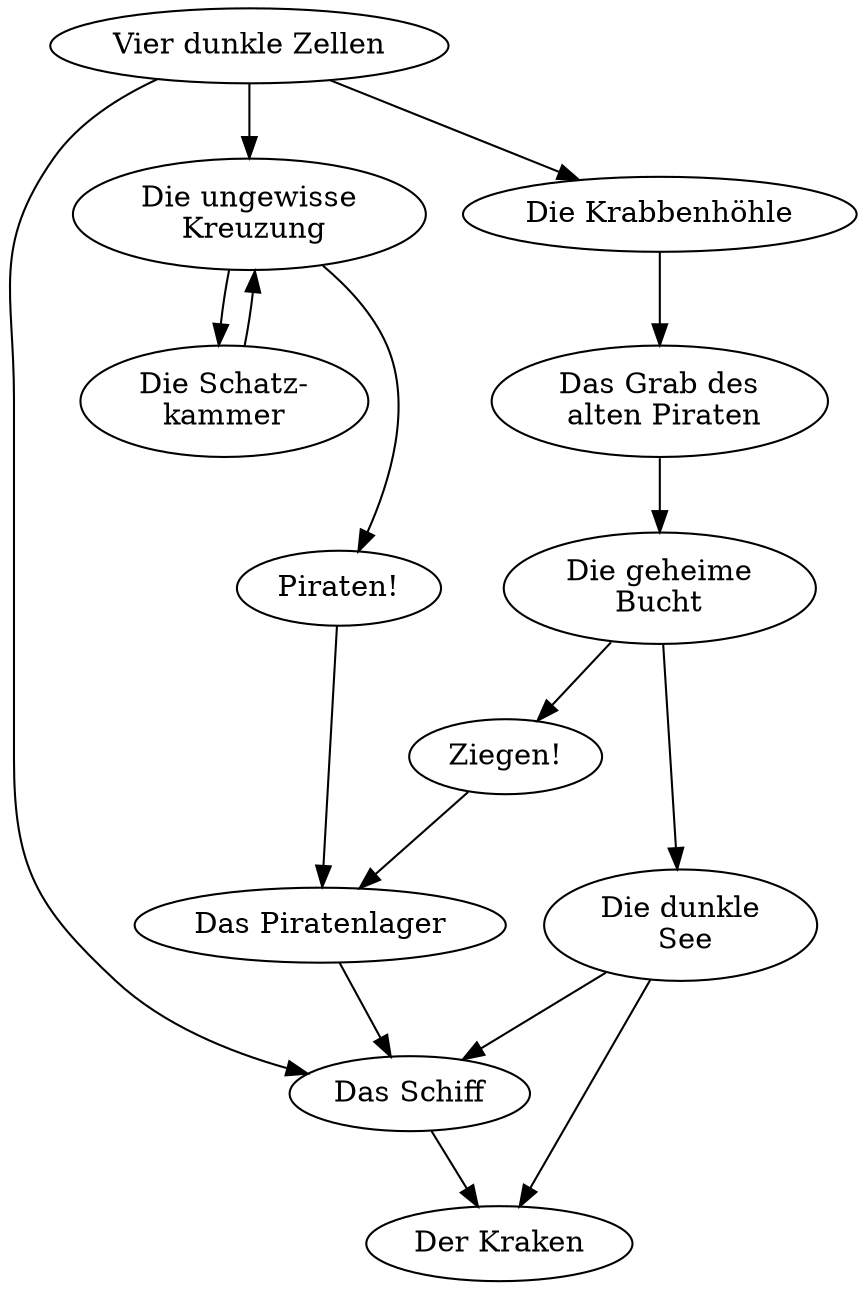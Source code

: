 digraph pointcrawl {
	a [label="Vier dunkle Zellen"];
	b [label="Die ungewisse\n Kreuzung"];
	c [label="Die Schatz-\nkammer"];
	d [label="Piraten!"];
	e [label="Das Piratenlager"];
	f [label="Das Schiff"];
	g [label="Die Krabbenhöhle"];
	h [label="Das Grab des\n alten Piraten"];
	i [label="Die geheime\nBucht"];
	j [label="Ziegen!"];
	k [label="Die dunkle\n See"];
        l [label="Der Kraken"];

	a -> b;
	b -> {c d};
	c -> b;
	d -> e;
	e -> f;
	a -> g;
	g -> h;
	h -> i;
	i -> j;
	j -> e;
	i -> k;
	k -> f;
	f -> l;
	k -> l;
        a -> f;
}

